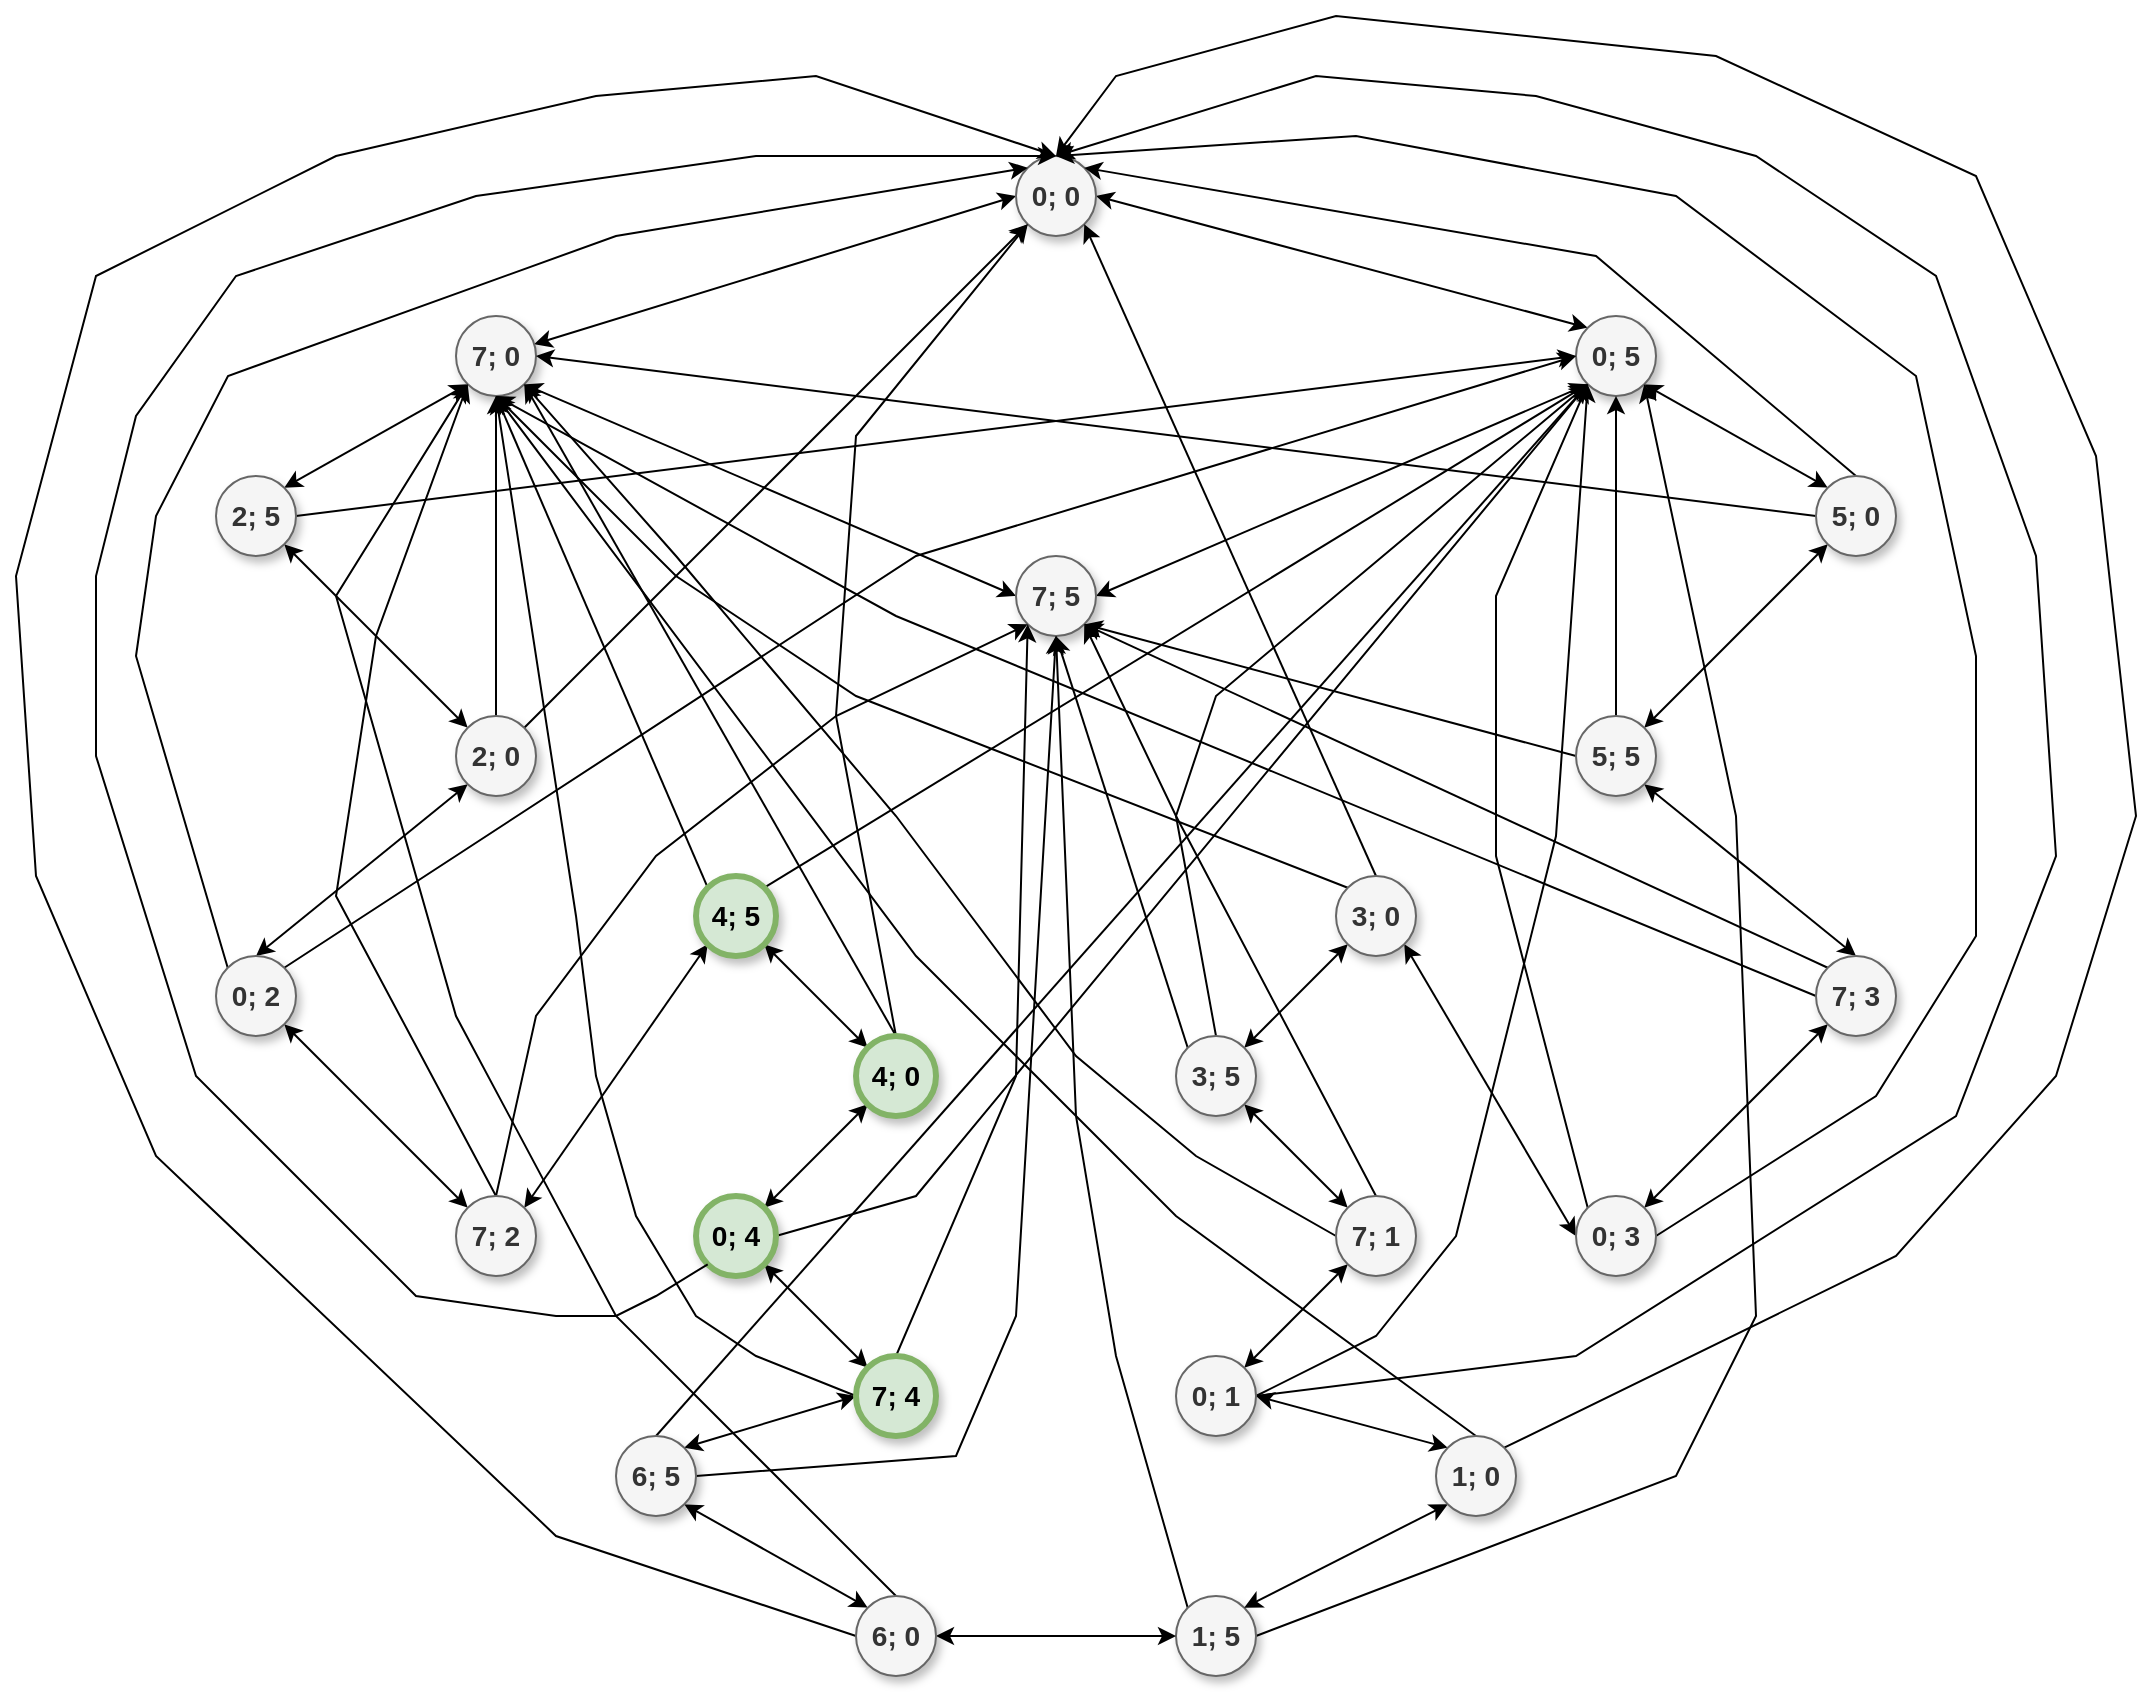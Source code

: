 <mxfile version="13.0.1" type="device"><diagram name="Page-1" id="42789a77-a242-8287-6e28-9cd8cfd52e62"><mxGraphModel dx="1296" dy="731" grid="1" gridSize="10" guides="1" tooltips="1" connect="1" arrows="1" fold="1" page="1" pageScale="1" pageWidth="1100" pageHeight="850" background="#ffffff" math="0" shadow="0"><root><mxCell id="0"/><mxCell id="1" parent="0"/><mxCell id="wdd4HYKXrObOSU22LNc4-3" style="rounded=0;orthogonalLoop=1;jettySize=auto;html=1;exitX=0;exitY=0.5;exitDx=0;exitDy=0;strokeColor=#000000;endArrow=classic;endFill=1;startArrow=classic;startFill=1;" edge="1" parent="1" source="1ea317790d2ca983-1" target="wdd4HYKXrObOSU22LNc4-2"><mxGeometry relative="1" as="geometry"/></mxCell><mxCell id="wdd4HYKXrObOSU22LNc4-5" style="edgeStyle=none;rounded=0;orthogonalLoop=1;jettySize=auto;html=1;exitX=1;exitY=0.5;exitDx=0;exitDy=0;entryX=0;entryY=0;entryDx=0;entryDy=0;strokeColor=#000000;endArrow=classic;endFill=1;startArrow=classic;startFill=1;" edge="1" parent="1" source="1ea317790d2ca983-1" target="wdd4HYKXrObOSU22LNc4-1"><mxGeometry relative="1" as="geometry"/></mxCell><mxCell id="1ea317790d2ca983-1" value="&lt;h3&gt;&lt;font face=&quot;Helvetica&quot;&gt;0; 0&lt;/font&gt;&lt;/h3&gt;" style="ellipse;whiteSpace=wrap;html=1;rounded=0;shadow=1;comic=0;labelBackgroundColor=none;strokeWidth=1;fontFamily=Verdana;fontSize=12;align=center;fillColor=#f5f5f5;strokeColor=#666666;fontColor=#333333;" parent="1" vertex="1"><mxGeometry x="520" y="80" width="40" height="40" as="geometry"/></mxCell><mxCell id="wdd4HYKXrObOSU22LNc4-15" style="edgeStyle=none;rounded=0;orthogonalLoop=1;jettySize=auto;html=1;exitX=0;exitY=1;exitDx=0;exitDy=0;entryX=1;entryY=0.5;entryDx=0;entryDy=0;endArrow=classic;endFill=1;strokeColor=#000000;startArrow=classic;startFill=1;" edge="1" parent="1" source="wdd4HYKXrObOSU22LNc4-1" target="wdd4HYKXrObOSU22LNc4-7"><mxGeometry relative="1" as="geometry"/></mxCell><mxCell id="wdd4HYKXrObOSU22LNc4-17" style="edgeStyle=none;rounded=0;orthogonalLoop=1;jettySize=auto;html=1;exitX=1;exitY=1;exitDx=0;exitDy=0;entryX=0;entryY=0;entryDx=0;entryDy=0;endArrow=classic;endFill=1;strokeColor=#000000;startArrow=classic;startFill=1;" edge="1" parent="1" source="wdd4HYKXrObOSU22LNc4-1" target="wdd4HYKXrObOSU22LNc4-11"><mxGeometry relative="1" as="geometry"/></mxCell><mxCell id="wdd4HYKXrObOSU22LNc4-1" value="&lt;h3&gt;&lt;font face=&quot;Helvetica&quot;&gt;0; 5&lt;/font&gt;&lt;/h3&gt;" style="ellipse;whiteSpace=wrap;html=1;rounded=0;shadow=1;comic=0;labelBackgroundColor=none;strokeWidth=1;fontFamily=Verdana;fontSize=12;align=center;fillColor=#f5f5f5;strokeColor=#666666;fontColor=#333333;" vertex="1" parent="1"><mxGeometry x="800" y="160" width="40" height="40" as="geometry"/></mxCell><mxCell id="wdd4HYKXrObOSU22LNc4-14" style="edgeStyle=none;rounded=0;orthogonalLoop=1;jettySize=auto;html=1;exitX=0;exitY=1;exitDx=0;exitDy=0;strokeColor=#000000;endArrow=classic;endFill=1;startArrow=classic;startFill=1;entryX=1;entryY=0;entryDx=0;entryDy=0;" edge="1" parent="1" source="wdd4HYKXrObOSU22LNc4-2" target="wdd4HYKXrObOSU22LNc4-6"><mxGeometry relative="1" as="geometry"><mxPoint x="150" y="250" as="targetPoint"/></mxGeometry></mxCell><mxCell id="wdd4HYKXrObOSU22LNc4-19" style="edgeStyle=none;rounded=0;orthogonalLoop=1;jettySize=auto;html=1;exitX=1;exitY=1;exitDx=0;exitDy=0;entryX=0;entryY=0.5;entryDx=0;entryDy=0;endArrow=classic;endFill=1;strokeColor=#000000;startArrow=classic;startFill=1;" edge="1" parent="1" source="wdd4HYKXrObOSU22LNc4-2" target="wdd4HYKXrObOSU22LNc4-7"><mxGeometry relative="1" as="geometry"/></mxCell><mxCell id="wdd4HYKXrObOSU22LNc4-2" value="&lt;h3&gt;&lt;font face=&quot;Helvetica&quot;&gt;7; 0&lt;/font&gt;&lt;/h3&gt;" style="ellipse;whiteSpace=wrap;html=1;rounded=0;shadow=1;comic=0;labelBackgroundColor=none;strokeWidth=1;fontFamily=Verdana;fontSize=12;align=center;fillColor=#f5f5f5;strokeColor=#666666;fontColor=#333333;" vertex="1" parent="1"><mxGeometry x="240" y="160" width="40" height="40" as="geometry"/></mxCell><mxCell id="wdd4HYKXrObOSU22LNc4-21" style="edgeStyle=none;rounded=0;orthogonalLoop=1;jettySize=auto;html=1;exitX=1;exitY=1;exitDx=0;exitDy=0;startArrow=classic;startFill=1;endArrow=classic;endFill=1;strokeColor=#000000;" edge="1" parent="1" source="wdd4HYKXrObOSU22LNc4-6" target="wdd4HYKXrObOSU22LNc4-20"><mxGeometry relative="1" as="geometry"/></mxCell><mxCell id="wdd4HYKXrObOSU22LNc4-22" style="edgeStyle=none;rounded=0;orthogonalLoop=1;jettySize=auto;html=1;exitX=1;exitY=0.5;exitDx=0;exitDy=0;entryX=0;entryY=0.5;entryDx=0;entryDy=0;startArrow=none;startFill=0;endArrow=classic;endFill=1;strokeColor=#000000;" edge="1" parent="1" source="wdd4HYKXrObOSU22LNc4-6" target="wdd4HYKXrObOSU22LNc4-1"><mxGeometry relative="1" as="geometry"/></mxCell><mxCell id="wdd4HYKXrObOSU22LNc4-6" value="&lt;h3&gt;&lt;font face=&quot;Helvetica&quot;&gt;2; 5&lt;/font&gt;&lt;/h3&gt;" style="ellipse;whiteSpace=wrap;html=1;rounded=0;shadow=1;comic=0;labelBackgroundColor=none;strokeWidth=1;fontFamily=Verdana;fontSize=12;align=center;fillColor=#f5f5f5;strokeColor=#666666;fontColor=#333333;" vertex="1" parent="1"><mxGeometry x="120" y="240" width="40" height="40" as="geometry"/></mxCell><mxCell id="wdd4HYKXrObOSU22LNc4-7" value="&lt;h3&gt;&lt;font face=&quot;Helvetica&quot;&gt;7; 5&lt;/font&gt;&lt;/h3&gt;" style="ellipse;whiteSpace=wrap;html=1;rounded=0;shadow=1;comic=0;labelBackgroundColor=none;strokeWidth=1;fontFamily=Verdana;fontSize=12;align=center;fillColor=#f5f5f5;strokeColor=#666666;fontColor=#333333;" vertex="1" parent="1"><mxGeometry x="520" y="280" width="40" height="40" as="geometry"/></mxCell><mxCell id="wdd4HYKXrObOSU22LNc4-24" style="edgeStyle=none;rounded=0;orthogonalLoop=1;jettySize=auto;html=1;exitX=0;exitY=1;exitDx=0;exitDy=0;entryX=1;entryY=0;entryDx=0;entryDy=0;startArrow=classic;startFill=1;endArrow=classic;endFill=1;strokeColor=#000000;" edge="1" parent="1" source="wdd4HYKXrObOSU22LNc4-11" target="wdd4HYKXrObOSU22LNc4-23"><mxGeometry relative="1" as="geometry"/></mxCell><mxCell id="wdd4HYKXrObOSU22LNc4-25" style="edgeStyle=none;rounded=0;orthogonalLoop=1;jettySize=auto;html=1;exitX=0.5;exitY=0;exitDx=0;exitDy=0;entryX=1;entryY=0;entryDx=0;entryDy=0;startArrow=none;startFill=0;endArrow=classic;endFill=1;strokeColor=#000000;" edge="1" parent="1" source="wdd4HYKXrObOSU22LNc4-11" target="1ea317790d2ca983-1"><mxGeometry relative="1" as="geometry"><Array as="points"><mxPoint x="810" y="130"/></Array></mxGeometry></mxCell><mxCell id="wdd4HYKXrObOSU22LNc4-27" style="rounded=0;orthogonalLoop=1;jettySize=auto;html=1;exitX=0;exitY=0.5;exitDx=0;exitDy=0;entryX=1;entryY=0.5;entryDx=0;entryDy=0;startArrow=none;startFill=0;endArrow=classic;endFill=1;strokeColor=#000000;" edge="1" parent="1" source="wdd4HYKXrObOSU22LNc4-11" target="wdd4HYKXrObOSU22LNc4-2"><mxGeometry relative="1" as="geometry"/></mxCell><mxCell id="wdd4HYKXrObOSU22LNc4-11" value="&lt;h3&gt;&lt;font face=&quot;Helvetica&quot;&gt;5; 0&lt;/font&gt;&lt;/h3&gt;" style="ellipse;whiteSpace=wrap;html=1;rounded=0;shadow=1;comic=0;labelBackgroundColor=none;strokeWidth=1;fontFamily=Verdana;fontSize=12;align=center;fillColor=#f5f5f5;strokeColor=#666666;fontColor=#333333;" vertex="1" parent="1"><mxGeometry x="920" y="240" width="40" height="40" as="geometry"/></mxCell><mxCell id="wdd4HYKXrObOSU22LNc4-28" style="edgeStyle=none;rounded=0;orthogonalLoop=1;jettySize=auto;html=1;exitX=0.5;exitY=0;exitDx=0;exitDy=0;startArrow=none;startFill=0;endArrow=classic;endFill=1;strokeColor=#000000;" edge="1" parent="1" source="wdd4HYKXrObOSU22LNc4-20"><mxGeometry relative="1" as="geometry"><mxPoint x="260" y="200" as="targetPoint"/></mxGeometry></mxCell><mxCell id="wdd4HYKXrObOSU22LNc4-29" style="edgeStyle=none;rounded=0;orthogonalLoop=1;jettySize=auto;html=1;exitX=1;exitY=0;exitDx=0;exitDy=0;entryX=0;entryY=1;entryDx=0;entryDy=0;startArrow=none;startFill=0;endArrow=classic;endFill=1;strokeColor=#000000;" edge="1" parent="1" source="wdd4HYKXrObOSU22LNc4-20" target="1ea317790d2ca983-1"><mxGeometry relative="1" as="geometry"/></mxCell><mxCell id="wdd4HYKXrObOSU22LNc4-35" style="edgeStyle=none;rounded=0;orthogonalLoop=1;jettySize=auto;html=1;exitX=0;exitY=1;exitDx=0;exitDy=0;entryX=0.5;entryY=0;entryDx=0;entryDy=0;startArrow=classic;startFill=1;endArrow=classic;endFill=1;strokeColor=#000000;" edge="1" parent="1" source="wdd4HYKXrObOSU22LNc4-20" target="wdd4HYKXrObOSU22LNc4-30"><mxGeometry relative="1" as="geometry"/></mxCell><mxCell id="wdd4HYKXrObOSU22LNc4-20" value="&lt;h3&gt;&lt;font face=&quot;Helvetica&quot;&gt;2; 0&lt;/font&gt;&lt;/h3&gt;" style="ellipse;whiteSpace=wrap;html=1;rounded=0;shadow=1;comic=0;labelBackgroundColor=none;strokeWidth=1;fontFamily=Verdana;fontSize=12;align=center;fillColor=#f5f5f5;strokeColor=#666666;fontColor=#333333;" vertex="1" parent="1"><mxGeometry x="240" y="360" width="40" height="40" as="geometry"/></mxCell><mxCell id="wdd4HYKXrObOSU22LNc4-31" style="edgeStyle=none;rounded=0;orthogonalLoop=1;jettySize=auto;html=1;exitX=0.5;exitY=0;exitDx=0;exitDy=0;entryX=0.5;entryY=1;entryDx=0;entryDy=0;startArrow=none;startFill=0;endArrow=classic;endFill=1;strokeColor=#000000;" edge="1" parent="1" source="wdd4HYKXrObOSU22LNc4-23" target="wdd4HYKXrObOSU22LNc4-1"><mxGeometry relative="1" as="geometry"/></mxCell><mxCell id="wdd4HYKXrObOSU22LNc4-32" style="edgeStyle=none;rounded=0;orthogonalLoop=1;jettySize=auto;html=1;exitX=0;exitY=0.5;exitDx=0;exitDy=0;entryX=1;entryY=1;entryDx=0;entryDy=0;startArrow=none;startFill=0;endArrow=classic;endFill=1;strokeColor=#000000;" edge="1" parent="1" source="wdd4HYKXrObOSU22LNc4-23" target="wdd4HYKXrObOSU22LNc4-7"><mxGeometry relative="1" as="geometry"/></mxCell><mxCell id="wdd4HYKXrObOSU22LNc4-34" style="edgeStyle=none;rounded=0;orthogonalLoop=1;jettySize=auto;html=1;exitX=1;exitY=1;exitDx=0;exitDy=0;entryX=0.5;entryY=0;entryDx=0;entryDy=0;startArrow=classic;startFill=1;endArrow=classic;endFill=1;strokeColor=#000000;" edge="1" parent="1" source="wdd4HYKXrObOSU22LNc4-23" target="wdd4HYKXrObOSU22LNc4-33"><mxGeometry relative="1" as="geometry"/></mxCell><mxCell id="wdd4HYKXrObOSU22LNc4-23" value="&lt;h3&gt;&lt;font face=&quot;Helvetica&quot;&gt;5; 5&lt;/font&gt;&lt;/h3&gt;" style="ellipse;whiteSpace=wrap;html=1;rounded=0;shadow=1;comic=0;labelBackgroundColor=none;strokeWidth=1;fontFamily=Verdana;fontSize=12;align=center;fillColor=#f5f5f5;strokeColor=#666666;fontColor=#333333;" vertex="1" parent="1"><mxGeometry x="800" y="360" width="40" height="40" as="geometry"/></mxCell><mxCell id="wdd4HYKXrObOSU22LNc4-36" style="edgeStyle=none;rounded=0;orthogonalLoop=1;jettySize=auto;html=1;exitX=0;exitY=0;exitDx=0;exitDy=0;entryX=0;entryY=0;entryDx=0;entryDy=0;startArrow=none;startFill=0;endArrow=classic;endFill=1;strokeColor=#000000;" edge="1" parent="1" source="wdd4HYKXrObOSU22LNc4-30" target="1ea317790d2ca983-1"><mxGeometry relative="1" as="geometry"><Array as="points"><mxPoint x="80" y="330"/><mxPoint x="90" y="260"/><mxPoint x="126" y="190"/><mxPoint x="320" y="120"/></Array></mxGeometry></mxCell><mxCell id="wdd4HYKXrObOSU22LNc4-38" style="edgeStyle=none;rounded=0;orthogonalLoop=1;jettySize=auto;html=1;exitX=1;exitY=1;exitDx=0;exitDy=0;startArrow=classic;startFill=1;endArrow=classic;endFill=1;strokeColor=#000000;" edge="1" parent="1" source="wdd4HYKXrObOSU22LNc4-30" target="wdd4HYKXrObOSU22LNc4-37"><mxGeometry relative="1" as="geometry"/></mxCell><mxCell id="wdd4HYKXrObOSU22LNc4-39" style="edgeStyle=none;rounded=0;orthogonalLoop=1;jettySize=auto;html=1;exitX=1;exitY=0;exitDx=0;exitDy=0;entryX=0;entryY=0.5;entryDx=0;entryDy=0;startArrow=none;startFill=0;endArrow=classic;endFill=1;strokeColor=#000000;" edge="1" parent="1" source="wdd4HYKXrObOSU22LNc4-30" target="wdd4HYKXrObOSU22LNc4-1"><mxGeometry relative="1" as="geometry"><Array as="points"><mxPoint x="470" y="280"/></Array></mxGeometry></mxCell><mxCell id="wdd4HYKXrObOSU22LNc4-30" value="&lt;h3&gt;&lt;font face=&quot;Helvetica&quot;&gt;0; 2&lt;/font&gt;&lt;/h3&gt;" style="ellipse;whiteSpace=wrap;html=1;rounded=0;shadow=1;comic=0;labelBackgroundColor=none;strokeWidth=1;fontFamily=Verdana;fontSize=12;align=center;fillColor=#f5f5f5;strokeColor=#666666;fontColor=#333333;" vertex="1" parent="1"><mxGeometry x="120" y="480" width="40" height="40" as="geometry"/></mxCell><mxCell id="wdd4HYKXrObOSU22LNc4-41" style="edgeStyle=none;rounded=0;orthogonalLoop=1;jettySize=auto;html=1;exitX=0;exitY=1;exitDx=0;exitDy=0;entryX=1;entryY=0;entryDx=0;entryDy=0;startArrow=classic;startFill=1;endArrow=classic;endFill=1;strokeColor=#000000;" edge="1" parent="1" source="wdd4HYKXrObOSU22LNc4-33" target="wdd4HYKXrObOSU22LNc4-40"><mxGeometry relative="1" as="geometry"/></mxCell><mxCell id="wdd4HYKXrObOSU22LNc4-42" style="edgeStyle=none;rounded=0;orthogonalLoop=1;jettySize=auto;html=1;exitX=0;exitY=0.5;exitDx=0;exitDy=0;startArrow=none;startFill=0;endArrow=classic;endFill=1;strokeColor=#000000;" edge="1" parent="1" source="wdd4HYKXrObOSU22LNc4-33"><mxGeometry relative="1" as="geometry"><mxPoint x="260" y="200" as="targetPoint"/><Array as="points"><mxPoint x="460" y="310"/></Array></mxGeometry></mxCell><mxCell id="wdd4HYKXrObOSU22LNc4-43" style="edgeStyle=none;rounded=0;orthogonalLoop=1;jettySize=auto;html=1;exitX=0;exitY=0;exitDx=0;exitDy=0;entryX=1;entryY=1;entryDx=0;entryDy=0;startArrow=none;startFill=0;endArrow=classic;endFill=1;strokeColor=#000000;" edge="1" parent="1" source="wdd4HYKXrObOSU22LNc4-33" target="wdd4HYKXrObOSU22LNc4-7"><mxGeometry relative="1" as="geometry"/></mxCell><mxCell id="wdd4HYKXrObOSU22LNc4-33" value="&lt;h3&gt;&lt;font face=&quot;Helvetica&quot;&gt;7; 3&lt;/font&gt;&lt;/h3&gt;" style="ellipse;whiteSpace=wrap;html=1;rounded=0;shadow=1;comic=0;labelBackgroundColor=none;strokeWidth=1;fontFamily=Verdana;fontSize=12;align=center;fillColor=#f5f5f5;strokeColor=#666666;fontColor=#333333;" vertex="1" parent="1"><mxGeometry x="920" y="480" width="40" height="40" as="geometry"/></mxCell><mxCell id="wdd4HYKXrObOSU22LNc4-45" style="edgeStyle=none;rounded=0;orthogonalLoop=1;jettySize=auto;html=1;exitX=1;exitY=0;exitDx=0;exitDy=0;entryX=0;entryY=1;entryDx=0;entryDy=0;startArrow=classic;startFill=1;endArrow=classic;endFill=1;strokeColor=#000000;" edge="1" parent="1" source="wdd4HYKXrObOSU22LNc4-37" target="wdd4HYKXrObOSU22LNc4-44"><mxGeometry relative="1" as="geometry"/></mxCell><mxCell id="wdd4HYKXrObOSU22LNc4-46" style="edgeStyle=none;rounded=0;orthogonalLoop=1;jettySize=auto;html=1;exitX=0.5;exitY=0;exitDx=0;exitDy=0;entryX=0;entryY=1;entryDx=0;entryDy=0;startArrow=none;startFill=0;endArrow=classic;endFill=1;strokeColor=#000000;" edge="1" parent="1" source="wdd4HYKXrObOSU22LNc4-37" target="wdd4HYKXrObOSU22LNc4-2"><mxGeometry relative="1" as="geometry"><Array as="points"><mxPoint x="180" y="450"/><mxPoint x="200" y="320"/></Array></mxGeometry></mxCell><mxCell id="wdd4HYKXrObOSU22LNc4-47" style="edgeStyle=none;rounded=0;orthogonalLoop=1;jettySize=auto;html=1;exitX=0.5;exitY=0;exitDx=0;exitDy=0;entryX=0;entryY=1;entryDx=0;entryDy=0;startArrow=none;startFill=0;endArrow=classic;endFill=1;strokeColor=#000000;" edge="1" parent="1" source="wdd4HYKXrObOSU22LNc4-37" target="wdd4HYKXrObOSU22LNc4-7"><mxGeometry relative="1" as="geometry"><Array as="points"><mxPoint x="280" y="510"/><mxPoint x="340" y="430"/><mxPoint x="430" y="360"/></Array></mxGeometry></mxCell><mxCell id="wdd4HYKXrObOSU22LNc4-37" value="&lt;h3&gt;&lt;font face=&quot;Helvetica&quot;&gt;7; 2&lt;/font&gt;&lt;/h3&gt;" style="ellipse;whiteSpace=wrap;html=1;rounded=0;shadow=1;comic=0;labelBackgroundColor=none;strokeWidth=1;fontFamily=Verdana;fontSize=12;align=center;fillColor=#f5f5f5;strokeColor=#666666;fontColor=#333333;" vertex="1" parent="1"><mxGeometry x="240" y="600" width="40" height="40" as="geometry"/></mxCell><mxCell id="wdd4HYKXrObOSU22LNc4-49" style="edgeStyle=none;rounded=0;orthogonalLoop=1;jettySize=auto;html=1;exitX=0;exitY=0;exitDx=0;exitDy=0;entryX=0;entryY=1;entryDx=0;entryDy=0;startArrow=none;startFill=0;endArrow=classic;endFill=1;strokeColor=#000000;" edge="1" parent="1" source="wdd4HYKXrObOSU22LNc4-40" target="wdd4HYKXrObOSU22LNc4-1"><mxGeometry relative="1" as="geometry"><Array as="points"><mxPoint x="760" y="430"/><mxPoint x="760" y="300"/></Array></mxGeometry></mxCell><mxCell id="wdd4HYKXrObOSU22LNc4-50" style="edgeStyle=none;rounded=0;orthogonalLoop=1;jettySize=auto;html=1;exitX=1;exitY=0.5;exitDx=0;exitDy=0;entryX=0.5;entryY=0;entryDx=0;entryDy=0;startArrow=none;startFill=0;endArrow=classic;endFill=1;strokeColor=#000000;" edge="1" parent="1" source="wdd4HYKXrObOSU22LNc4-40" target="1ea317790d2ca983-1"><mxGeometry relative="1" as="geometry"><Array as="points"><mxPoint x="950" y="550"/><mxPoint x="1000" y="470"/><mxPoint x="1000" y="330"/><mxPoint x="970" y="190"/><mxPoint x="850" y="100"/><mxPoint x="690" y="70"/></Array></mxGeometry></mxCell><mxCell id="wdd4HYKXrObOSU22LNc4-52" style="edgeStyle=none;rounded=0;orthogonalLoop=1;jettySize=auto;html=1;exitX=0;exitY=0.5;exitDx=0;exitDy=0;entryX=1;entryY=1;entryDx=0;entryDy=0;startArrow=classic;startFill=1;endArrow=classic;endFill=1;strokeColor=#000000;" edge="1" parent="1" source="wdd4HYKXrObOSU22LNc4-40" target="wdd4HYKXrObOSU22LNc4-51"><mxGeometry relative="1" as="geometry"/></mxCell><mxCell id="wdd4HYKXrObOSU22LNc4-40" value="&lt;h3&gt;&lt;font face=&quot;Helvetica&quot;&gt;0; 3&lt;/font&gt;&lt;/h3&gt;" style="ellipse;whiteSpace=wrap;html=1;rounded=0;shadow=1;comic=0;labelBackgroundColor=none;strokeWidth=1;fontFamily=Verdana;fontSize=12;align=center;fillColor=#f5f5f5;strokeColor=#666666;fontColor=#333333;" vertex="1" parent="1"><mxGeometry x="800" y="600" width="40" height="40" as="geometry"/></mxCell><mxCell id="wdd4HYKXrObOSU22LNc4-54" style="edgeStyle=none;rounded=0;orthogonalLoop=1;jettySize=auto;html=1;exitX=1;exitY=1;exitDx=0;exitDy=0;entryX=0;entryY=0;entryDx=0;entryDy=0;startArrow=classic;startFill=1;endArrow=classic;endFill=1;strokeColor=#000000;" edge="1" parent="1" source="wdd4HYKXrObOSU22LNc4-44" target="wdd4HYKXrObOSU22LNc4-53"><mxGeometry relative="1" as="geometry"/></mxCell><mxCell id="wdd4HYKXrObOSU22LNc4-55" style="edgeStyle=none;rounded=0;orthogonalLoop=1;jettySize=auto;html=1;exitX=1;exitY=0;exitDx=0;exitDy=0;entryX=0;entryY=1;entryDx=0;entryDy=0;startArrow=none;startFill=0;endArrow=classic;endFill=1;strokeColor=#000000;" edge="1" parent="1" source="wdd4HYKXrObOSU22LNc4-44" target="wdd4HYKXrObOSU22LNc4-1"><mxGeometry relative="1" as="geometry"/></mxCell><mxCell id="wdd4HYKXrObOSU22LNc4-56" style="edgeStyle=none;rounded=0;orthogonalLoop=1;jettySize=auto;html=1;exitX=0;exitY=0;exitDx=0;exitDy=0;entryX=0.5;entryY=1;entryDx=0;entryDy=0;startArrow=none;startFill=0;endArrow=classic;endFill=1;strokeColor=#000000;" edge="1" parent="1" source="wdd4HYKXrObOSU22LNc4-44" target="wdd4HYKXrObOSU22LNc4-2"><mxGeometry relative="1" as="geometry"/></mxCell><mxCell id="wdd4HYKXrObOSU22LNc4-44" value="&lt;h3&gt;&lt;font face=&quot;Helvetica&quot;&gt;4; 5&lt;/font&gt;&lt;/h3&gt;" style="ellipse;whiteSpace=wrap;html=1;rounded=0;shadow=1;comic=0;labelBackgroundColor=none;strokeWidth=3;fontFamily=Verdana;fontSize=12;align=center;fillColor=#d5e8d4;strokeColor=#82b366;" vertex="1" parent="1"><mxGeometry x="360" y="440" width="40" height="40" as="geometry"/></mxCell><mxCell id="wdd4HYKXrObOSU22LNc4-57" style="edgeStyle=none;rounded=0;orthogonalLoop=1;jettySize=auto;html=1;exitX=0.5;exitY=0;exitDx=0;exitDy=0;entryX=1;entryY=1;entryDx=0;entryDy=0;startArrow=none;startFill=0;endArrow=classic;endFill=1;strokeColor=#000000;" edge="1" parent="1" source="wdd4HYKXrObOSU22LNc4-51" target="1ea317790d2ca983-1"><mxGeometry relative="1" as="geometry"/></mxCell><mxCell id="wdd4HYKXrObOSU22LNc4-58" style="edgeStyle=none;rounded=0;orthogonalLoop=1;jettySize=auto;html=1;exitX=0;exitY=0;exitDx=0;exitDy=0;entryX=0.5;entryY=1;entryDx=0;entryDy=0;startArrow=none;startFill=0;endArrow=classic;endFill=1;strokeColor=#000000;" edge="1" parent="1" source="wdd4HYKXrObOSU22LNc4-51" target="wdd4HYKXrObOSU22LNc4-2"><mxGeometry relative="1" as="geometry"><Array as="points"><mxPoint x="440" y="350"/><mxPoint x="350" y="290"/></Array></mxGeometry></mxCell><mxCell id="wdd4HYKXrObOSU22LNc4-60" style="edgeStyle=none;rounded=0;orthogonalLoop=1;jettySize=auto;html=1;exitX=0;exitY=1;exitDx=0;exitDy=0;entryX=1;entryY=0;entryDx=0;entryDy=0;startArrow=classic;startFill=1;endArrow=classic;endFill=1;strokeColor=#000000;" edge="1" parent="1" source="wdd4HYKXrObOSU22LNc4-51" target="wdd4HYKXrObOSU22LNc4-59"><mxGeometry relative="1" as="geometry"/></mxCell><mxCell id="wdd4HYKXrObOSU22LNc4-51" value="&lt;h3&gt;&lt;font face=&quot;Helvetica&quot;&gt;3; 0&lt;/font&gt;&lt;/h3&gt;" style="ellipse;whiteSpace=wrap;html=1;rounded=0;shadow=1;comic=0;labelBackgroundColor=none;strokeWidth=1;fontFamily=Verdana;fontSize=12;align=center;fillColor=#f5f5f5;strokeColor=#666666;fontColor=#333333;" vertex="1" parent="1"><mxGeometry x="680" y="440" width="40" height="40" as="geometry"/></mxCell><mxCell id="wdd4HYKXrObOSU22LNc4-63" style="edgeStyle=none;rounded=0;orthogonalLoop=1;jettySize=auto;html=1;exitX=0;exitY=1;exitDx=0;exitDy=0;entryX=1;entryY=0;entryDx=0;entryDy=0;startArrow=classic;startFill=1;endArrow=classic;endFill=1;strokeColor=#000000;" edge="1" parent="1" source="wdd4HYKXrObOSU22LNc4-53" target="wdd4HYKXrObOSU22LNc4-62"><mxGeometry relative="1" as="geometry"/></mxCell><mxCell id="wdd4HYKXrObOSU22LNc4-67" style="edgeStyle=none;rounded=0;orthogonalLoop=1;jettySize=auto;html=1;exitX=0.5;exitY=0;exitDx=0;exitDy=0;entryX=1;entryY=1;entryDx=0;entryDy=0;startArrow=none;startFill=0;endArrow=classic;endFill=1;strokeColor=#000000;" edge="1" parent="1" source="wdd4HYKXrObOSU22LNc4-53" target="wdd4HYKXrObOSU22LNc4-2"><mxGeometry relative="1" as="geometry"/></mxCell><mxCell id="wdd4HYKXrObOSU22LNc4-68" style="edgeStyle=none;rounded=0;orthogonalLoop=1;jettySize=auto;html=1;exitX=0.5;exitY=0;exitDx=0;exitDy=0;entryX=0;entryY=1;entryDx=0;entryDy=0;startArrow=none;startFill=0;endArrow=classic;endFill=1;strokeColor=#000000;" edge="1" parent="1" source="wdd4HYKXrObOSU22LNc4-53" target="1ea317790d2ca983-1"><mxGeometry relative="1" as="geometry"><Array as="points"><mxPoint x="430" y="360"/><mxPoint x="440" y="220"/></Array></mxGeometry></mxCell><mxCell id="wdd4HYKXrObOSU22LNc4-53" value="&lt;h3&gt;&lt;font face=&quot;Helvetica&quot;&gt;4; 0&lt;/font&gt;&lt;/h3&gt;" style="ellipse;whiteSpace=wrap;html=1;rounded=0;shadow=1;comic=0;labelBackgroundColor=none;strokeWidth=3;fontFamily=Verdana;fontSize=12;align=center;fillColor=#d5e8d4;strokeColor=#82b366;" vertex="1" parent="1"><mxGeometry x="440" y="520" width="40" height="40" as="geometry"/></mxCell><mxCell id="wdd4HYKXrObOSU22LNc4-64" style="edgeStyle=none;rounded=0;orthogonalLoop=1;jettySize=auto;html=1;exitX=1;exitY=1;exitDx=0;exitDy=0;startArrow=classic;startFill=1;endArrow=classic;endFill=1;strokeColor=#000000;" edge="1" parent="1" source="wdd4HYKXrObOSU22LNc4-59" target="wdd4HYKXrObOSU22LNc4-61"><mxGeometry relative="1" as="geometry"/></mxCell><mxCell id="wdd4HYKXrObOSU22LNc4-65" style="edgeStyle=none;rounded=0;orthogonalLoop=1;jettySize=auto;html=1;exitX=0.5;exitY=0;exitDx=0;exitDy=0;entryX=0;entryY=1;entryDx=0;entryDy=0;startArrow=none;startFill=0;endArrow=classic;endFill=1;strokeColor=#000000;" edge="1" parent="1" source="wdd4HYKXrObOSU22LNc4-59" target="wdd4HYKXrObOSU22LNc4-1"><mxGeometry relative="1" as="geometry"><Array as="points"><mxPoint x="600" y="410"/><mxPoint x="620" y="350"/></Array></mxGeometry></mxCell><mxCell id="wdd4HYKXrObOSU22LNc4-66" style="edgeStyle=none;rounded=0;orthogonalLoop=1;jettySize=auto;html=1;exitX=0;exitY=0;exitDx=0;exitDy=0;entryX=0.5;entryY=1;entryDx=0;entryDy=0;startArrow=none;startFill=0;endArrow=classic;endFill=1;strokeColor=#000000;" edge="1" parent="1" source="wdd4HYKXrObOSU22LNc4-59" target="wdd4HYKXrObOSU22LNc4-7"><mxGeometry relative="1" as="geometry"/></mxCell><mxCell id="wdd4HYKXrObOSU22LNc4-59" value="&lt;h3&gt;&lt;font face=&quot;Helvetica&quot;&gt;3; 5&lt;/font&gt;&lt;/h3&gt;" style="ellipse;whiteSpace=wrap;html=1;rounded=0;shadow=1;comic=0;labelBackgroundColor=none;strokeWidth=1;fontFamily=Verdana;fontSize=12;align=center;fillColor=#f5f5f5;strokeColor=#666666;fontColor=#333333;" vertex="1" parent="1"><mxGeometry x="600" y="520" width="40" height="40" as="geometry"/></mxCell><mxCell id="wdd4HYKXrObOSU22LNc4-72" style="edgeStyle=none;rounded=0;orthogonalLoop=1;jettySize=auto;html=1;exitX=0;exitY=1;exitDx=0;exitDy=0;entryX=1;entryY=0;entryDx=0;entryDy=0;startArrow=classic;startFill=1;endArrow=classic;endFill=1;strokeColor=#000000;" edge="1" parent="1" source="wdd4HYKXrObOSU22LNc4-61" target="wdd4HYKXrObOSU22LNc4-69"><mxGeometry relative="1" as="geometry"/></mxCell><mxCell id="wdd4HYKXrObOSU22LNc4-75" style="edgeStyle=none;rounded=0;orthogonalLoop=1;jettySize=auto;html=1;exitX=0;exitY=0.5;exitDx=0;exitDy=0;entryX=1;entryY=1;entryDx=0;entryDy=0;startArrow=none;startFill=0;endArrow=classic;endFill=1;strokeColor=#000000;" edge="1" parent="1" source="wdd4HYKXrObOSU22LNc4-61" target="wdd4HYKXrObOSU22LNc4-2"><mxGeometry relative="1" as="geometry"><Array as="points"><mxPoint x="610" y="580"/><mxPoint x="550" y="530"/><mxPoint x="460" y="410"/><mxPoint x="350" y="280"/></Array></mxGeometry></mxCell><mxCell id="wdd4HYKXrObOSU22LNc4-76" style="edgeStyle=none;rounded=0;orthogonalLoop=1;jettySize=auto;html=1;exitX=0.5;exitY=0;exitDx=0;exitDy=0;entryX=1;entryY=1;entryDx=0;entryDy=0;startArrow=none;startFill=0;endArrow=classic;endFill=1;strokeColor=#000000;" edge="1" parent="1" source="wdd4HYKXrObOSU22LNc4-61" target="wdd4HYKXrObOSU22LNc4-7"><mxGeometry relative="1" as="geometry"><Array as="points"><mxPoint x="600" y="410"/></Array></mxGeometry></mxCell><mxCell id="wdd4HYKXrObOSU22LNc4-61" value="&lt;h3&gt;&lt;font face=&quot;Helvetica&quot;&gt;7; 1&lt;/font&gt;&lt;/h3&gt;" style="ellipse;whiteSpace=wrap;html=1;rounded=0;shadow=1;comic=0;labelBackgroundColor=none;strokeWidth=1;fontFamily=Verdana;fontSize=12;align=center;fillColor=#f5f5f5;strokeColor=#666666;fontColor=#333333;" vertex="1" parent="1"><mxGeometry x="680" y="600" width="40" height="40" as="geometry"/></mxCell><mxCell id="wdd4HYKXrObOSU22LNc4-71" style="edgeStyle=none;rounded=0;orthogonalLoop=1;jettySize=auto;html=1;exitX=1;exitY=1;exitDx=0;exitDy=0;startArrow=classic;startFill=1;endArrow=classic;endFill=1;strokeColor=#000000;" edge="1" parent="1" source="wdd4HYKXrObOSU22LNc4-62" target="wdd4HYKXrObOSU22LNc4-70"><mxGeometry relative="1" as="geometry"/></mxCell><mxCell id="wdd4HYKXrObOSU22LNc4-74" style="edgeStyle=none;rounded=0;orthogonalLoop=1;jettySize=auto;html=1;exitX=1;exitY=0.5;exitDx=0;exitDy=0;entryX=0;entryY=1;entryDx=0;entryDy=0;startArrow=none;startFill=0;endArrow=classic;endFill=1;strokeColor=#000000;" edge="1" parent="1" source="wdd4HYKXrObOSU22LNc4-62" target="wdd4HYKXrObOSU22LNc4-1"><mxGeometry relative="1" as="geometry"><Array as="points"><mxPoint x="470" y="600"/></Array></mxGeometry></mxCell><mxCell id="wdd4HYKXrObOSU22LNc4-62" value="&lt;h3&gt;&lt;font face=&quot;Helvetica&quot;&gt;0; 4&lt;/font&gt;&lt;/h3&gt;" style="ellipse;whiteSpace=wrap;html=1;rounded=0;shadow=1;comic=0;labelBackgroundColor=none;strokeWidth=3;fontFamily=Verdana;fontSize=12;align=center;fillColor=#d5e8d4;strokeColor=#82b366;" vertex="1" parent="1"><mxGeometry x="360" y="600" width="40" height="40" as="geometry"/></mxCell><mxCell id="wdd4HYKXrObOSU22LNc4-87" style="edgeStyle=none;rounded=0;orthogonalLoop=1;jettySize=auto;html=1;entryX=0;entryY=0;entryDx=0;entryDy=0;startArrow=classic;startFill=1;endArrow=classic;endFill=1;strokeColor=#000000;exitX=1;exitY=0.5;exitDx=0;exitDy=0;" edge="1" parent="1" source="wdd4HYKXrObOSU22LNc4-69" target="wdd4HYKXrObOSU22LNc4-83"><mxGeometry relative="1" as="geometry"><mxPoint x="640" y="704" as="sourcePoint"/></mxGeometry></mxCell><mxCell id="wdd4HYKXrObOSU22LNc4-88" style="edgeStyle=none;rounded=0;orthogonalLoop=1;jettySize=auto;html=1;exitX=1;exitY=0.5;exitDx=0;exitDy=0;entryX=0.5;entryY=0;entryDx=0;entryDy=0;startArrow=none;startFill=0;endArrow=classic;endFill=1;strokeColor=#000000;" edge="1" parent="1" source="wdd4HYKXrObOSU22LNc4-69" target="1ea317790d2ca983-1"><mxGeometry relative="1" as="geometry"><Array as="points"><mxPoint x="800" y="680"/><mxPoint x="990" y="560"/><mxPoint x="1040" y="430"/><mxPoint x="1030" y="280"/><mxPoint x="980" y="140"/><mxPoint x="890" y="80"/><mxPoint x="780" y="50"/><mxPoint x="670" y="40"/></Array></mxGeometry></mxCell><mxCell id="wdd4HYKXrObOSU22LNc4-89" style="edgeStyle=none;rounded=0;orthogonalLoop=1;jettySize=auto;html=1;exitX=1;exitY=0.5;exitDx=0;exitDy=0;entryX=0;entryY=1;entryDx=0;entryDy=0;startArrow=none;startFill=0;endArrow=classic;endFill=1;strokeColor=#000000;" edge="1" parent="1" source="wdd4HYKXrObOSU22LNc4-69" target="wdd4HYKXrObOSU22LNc4-1"><mxGeometry relative="1" as="geometry"><Array as="points"><mxPoint x="700" y="670"/><mxPoint x="740" y="620"/><mxPoint x="790" y="420"/></Array></mxGeometry></mxCell><mxCell id="wdd4HYKXrObOSU22LNc4-69" value="&lt;h3&gt;&lt;font face=&quot;Helvetica&quot;&gt;0; 1&lt;/font&gt;&lt;/h3&gt;" style="ellipse;whiteSpace=wrap;html=1;rounded=0;shadow=1;comic=0;labelBackgroundColor=none;strokeWidth=1;fontFamily=Verdana;fontSize=12;align=center;fillColor=#f5f5f5;strokeColor=#666666;fontColor=#333333;" vertex="1" parent="1"><mxGeometry x="600" y="680" width="40" height="40" as="geometry"/></mxCell><mxCell id="wdd4HYKXrObOSU22LNc4-73" style="edgeStyle=none;rounded=0;orthogonalLoop=1;jettySize=auto;html=1;entryX=0.5;entryY=0;entryDx=0;entryDy=0;startArrow=none;startFill=0;endArrow=classic;endFill=1;strokeColor=#000000;exitX=0;exitY=1;exitDx=0;exitDy=0;" edge="1" parent="1" source="wdd4HYKXrObOSU22LNc4-62" target="1ea317790d2ca983-1"><mxGeometry relative="1" as="geometry"><mxPoint x="350" y="620" as="sourcePoint"/><Array as="points"><mxPoint x="340" y="650"/><mxPoint x="320" y="660"/><mxPoint x="290" y="660"/><mxPoint x="220" y="650"/><mxPoint x="110" y="540"/><mxPoint x="60" y="380"/><mxPoint x="60" y="290"/><mxPoint x="80" y="210"/><mxPoint x="130" y="140"/><mxPoint x="250" y="100"/><mxPoint x="390" y="80"/></Array></mxGeometry></mxCell><mxCell id="wdd4HYKXrObOSU22LNc4-77" style="edgeStyle=none;rounded=0;orthogonalLoop=1;jettySize=auto;html=1;exitX=0;exitY=0.5;exitDx=0;exitDy=0;startArrow=none;startFill=0;endArrow=classic;endFill=1;strokeColor=#000000;entryX=0.5;entryY=1;entryDx=0;entryDy=0;" edge="1" parent="1" source="wdd4HYKXrObOSU22LNc4-70" target="wdd4HYKXrObOSU22LNc4-2"><mxGeometry relative="1" as="geometry"><mxPoint x="260" y="210" as="targetPoint"/><Array as="points"><mxPoint x="390" y="680"/><mxPoint x="360" y="660"/><mxPoint x="330" y="610"/><mxPoint x="310" y="540"/><mxPoint x="300" y="460"/></Array></mxGeometry></mxCell><mxCell id="wdd4HYKXrObOSU22LNc4-79" style="edgeStyle=none;rounded=0;orthogonalLoop=1;jettySize=auto;html=1;exitX=0.5;exitY=0;exitDx=0;exitDy=0;entryX=0;entryY=1;entryDx=0;entryDy=0;startArrow=none;startFill=0;endArrow=classic;endFill=1;strokeColor=#000000;" edge="1" parent="1" source="wdd4HYKXrObOSU22LNc4-70" target="wdd4HYKXrObOSU22LNc4-7"><mxGeometry relative="1" as="geometry"><Array as="points"><mxPoint x="520" y="540"/></Array></mxGeometry></mxCell><mxCell id="wdd4HYKXrObOSU22LNc4-84" style="edgeStyle=none;rounded=0;orthogonalLoop=1;jettySize=auto;html=1;exitX=0;exitY=0.5;exitDx=0;exitDy=0;entryX=1;entryY=0;entryDx=0;entryDy=0;startArrow=classic;startFill=1;endArrow=classic;endFill=1;strokeColor=#000000;" edge="1" parent="1" source="wdd4HYKXrObOSU22LNc4-70" target="wdd4HYKXrObOSU22LNc4-80"><mxGeometry relative="1" as="geometry"/></mxCell><mxCell id="wdd4HYKXrObOSU22LNc4-70" value="&lt;h3&gt;&lt;font face=&quot;Helvetica&quot;&gt;7; 4&lt;/font&gt;&lt;/h3&gt;" style="ellipse;whiteSpace=wrap;html=1;rounded=0;shadow=1;comic=0;labelBackgroundColor=none;strokeWidth=3;fontFamily=Verdana;fontSize=12;align=center;fillColor=#d5e8d4;strokeColor=#82b366;" vertex="1" parent="1"><mxGeometry x="440" y="680" width="40" height="40" as="geometry"/></mxCell><mxCell id="wdd4HYKXrObOSU22LNc4-91" style="edgeStyle=none;curved=1;orthogonalLoop=1;jettySize=auto;html=1;exitX=1;exitY=1;exitDx=0;exitDy=0;entryX=0;entryY=0;entryDx=0;entryDy=0;startArrow=classic;startFill=1;endArrow=classic;endFill=1;strokeColor=#000000;" edge="1" parent="1" source="wdd4HYKXrObOSU22LNc4-80" target="wdd4HYKXrObOSU22LNc4-82"><mxGeometry relative="1" as="geometry"/></mxCell><mxCell id="wdd4HYKXrObOSU22LNc4-95" style="edgeStyle=none;rounded=0;orthogonalLoop=1;jettySize=auto;html=1;exitX=1;exitY=0.5;exitDx=0;exitDy=0;entryX=0.5;entryY=1;entryDx=0;entryDy=0;startArrow=none;startFill=0;endArrow=classic;endFill=1;strokeColor=#000000;" edge="1" parent="1" source="wdd4HYKXrObOSU22LNc4-80" target="wdd4HYKXrObOSU22LNc4-7"><mxGeometry relative="1" as="geometry"><Array as="points"><mxPoint x="490" y="730"/><mxPoint x="520" y="660"/></Array></mxGeometry></mxCell><mxCell id="wdd4HYKXrObOSU22LNc4-96" style="edgeStyle=none;rounded=0;orthogonalLoop=1;jettySize=auto;html=1;exitX=0.5;exitY=0;exitDx=0;exitDy=0;entryX=0;entryY=1;entryDx=0;entryDy=0;startArrow=none;startFill=0;endArrow=classic;endFill=1;strokeColor=#000000;" edge="1" parent="1" source="wdd4HYKXrObOSU22LNc4-80" target="wdd4HYKXrObOSU22LNc4-1"><mxGeometry relative="1" as="geometry"/></mxCell><mxCell id="wdd4HYKXrObOSU22LNc4-80" value="&lt;h3&gt;&lt;font face=&quot;Helvetica&quot;&gt;6; 5&lt;/font&gt;&lt;/h3&gt;" style="ellipse;whiteSpace=wrap;html=1;rounded=0;shadow=1;comic=0;labelBackgroundColor=none;strokeWidth=1;fontFamily=Verdana;fontSize=12;align=center;fillColor=#f5f5f5;strokeColor=#666666;fontColor=#333333;" vertex="1" parent="1"><mxGeometry x="320" y="720" width="40" height="40" as="geometry"/></mxCell><mxCell id="wdd4HYKXrObOSU22LNc4-97" style="edgeStyle=none;rounded=0;orthogonalLoop=1;jettySize=auto;html=1;exitX=0;exitY=0;exitDx=0;exitDy=0;entryX=0.5;entryY=1;entryDx=0;entryDy=0;startArrow=none;startFill=0;endArrow=classic;endFill=1;strokeColor=#000000;" edge="1" parent="1" source="wdd4HYKXrObOSU22LNc4-81" target="wdd4HYKXrObOSU22LNc4-7"><mxGeometry relative="1" as="geometry"><Array as="points"><mxPoint x="570" y="680"/><mxPoint x="550" y="560"/></Array></mxGeometry></mxCell><mxCell id="wdd4HYKXrObOSU22LNc4-98" style="edgeStyle=none;rounded=0;orthogonalLoop=1;jettySize=auto;html=1;exitX=1;exitY=0.5;exitDx=0;exitDy=0;entryX=1;entryY=1;entryDx=0;entryDy=0;startArrow=none;startFill=0;endArrow=classic;endFill=1;strokeColor=#000000;" edge="1" parent="1" source="wdd4HYKXrObOSU22LNc4-81" target="wdd4HYKXrObOSU22LNc4-1"><mxGeometry relative="1" as="geometry"><Array as="points"><mxPoint x="850" y="740"/><mxPoint x="890" y="660"/><mxPoint x="880" y="410"/></Array></mxGeometry></mxCell><mxCell id="wdd4HYKXrObOSU22LNc4-81" value="&lt;h3&gt;&lt;font face=&quot;Helvetica&quot;&gt;1; 5&lt;/font&gt;&lt;/h3&gt;" style="ellipse;whiteSpace=wrap;html=1;rounded=0;shadow=1;comic=0;labelBackgroundColor=none;strokeWidth=1;fontFamily=Verdana;fontSize=12;align=center;fillColor=#f5f5f5;strokeColor=#666666;fontColor=#333333;" vertex="1" parent="1"><mxGeometry x="600" y="800" width="40" height="40" as="geometry"/></mxCell><mxCell id="wdd4HYKXrObOSU22LNc4-92" style="edgeStyle=none;curved=1;orthogonalLoop=1;jettySize=auto;html=1;exitX=1;exitY=0.5;exitDx=0;exitDy=0;entryX=0;entryY=0.5;entryDx=0;entryDy=0;startArrow=classic;startFill=1;endArrow=classic;endFill=1;strokeColor=#000000;" edge="1" parent="1" source="wdd4HYKXrObOSU22LNc4-82" target="wdd4HYKXrObOSU22LNc4-81"><mxGeometry relative="1" as="geometry"/></mxCell><mxCell id="wdd4HYKXrObOSU22LNc4-99" style="edgeStyle=none;rounded=0;orthogonalLoop=1;jettySize=auto;html=1;exitX=0;exitY=0.5;exitDx=0;exitDy=0;startArrow=none;startFill=0;endArrow=classic;endFill=1;strokeColor=#000000;entryX=0.5;entryY=0;entryDx=0;entryDy=0;" edge="1" parent="1" source="wdd4HYKXrObOSU22LNc4-82" target="1ea317790d2ca983-1"><mxGeometry relative="1" as="geometry"><mxPoint x="520" y="160" as="targetPoint"/><Array as="points"><mxPoint x="290" y="770"/><mxPoint x="90" y="580"/><mxPoint x="30" y="440"/><mxPoint x="20" y="290"/><mxPoint x="60" y="140"/><mxPoint x="180" y="80"/><mxPoint x="310" y="50"/><mxPoint x="420" y="40"/></Array></mxGeometry></mxCell><mxCell id="wdd4HYKXrObOSU22LNc4-100" style="edgeStyle=none;rounded=0;orthogonalLoop=1;jettySize=auto;html=1;exitX=0.5;exitY=0;exitDx=0;exitDy=0;entryX=0;entryY=1;entryDx=0;entryDy=0;startArrow=none;startFill=0;endArrow=classic;endFill=1;strokeColor=#000000;" edge="1" parent="1" source="wdd4HYKXrObOSU22LNc4-82" target="wdd4HYKXrObOSU22LNc4-2"><mxGeometry relative="1" as="geometry"><Array as="points"><mxPoint x="320" y="660"/><mxPoint x="240" y="510"/><mxPoint x="180" y="300"/></Array></mxGeometry></mxCell><mxCell id="wdd4HYKXrObOSU22LNc4-82" value="&lt;h3&gt;&lt;font face=&quot;Helvetica&quot;&gt;6; 0&lt;/font&gt;&lt;/h3&gt;" style="ellipse;whiteSpace=wrap;html=1;rounded=0;shadow=1;comic=0;labelBackgroundColor=none;strokeWidth=1;fontFamily=Verdana;fontSize=12;align=center;fillColor=#f5f5f5;strokeColor=#666666;fontColor=#333333;" vertex="1" parent="1"><mxGeometry x="440" y="800" width="40" height="40" as="geometry"/></mxCell><mxCell id="wdd4HYKXrObOSU22LNc4-90" style="edgeStyle=none;curved=1;orthogonalLoop=1;jettySize=auto;html=1;exitX=0;exitY=1;exitDx=0;exitDy=0;entryX=1;entryY=0;entryDx=0;entryDy=0;startArrow=classic;startFill=1;endArrow=classic;endFill=1;strokeColor=#000000;" edge="1" parent="1" source="wdd4HYKXrObOSU22LNc4-83" target="wdd4HYKXrObOSU22LNc4-81"><mxGeometry relative="1" as="geometry"/></mxCell><mxCell id="wdd4HYKXrObOSU22LNc4-93" style="edgeStyle=none;orthogonalLoop=1;jettySize=auto;html=1;exitX=0.5;exitY=0;exitDx=0;exitDy=0;entryX=0.5;entryY=1;entryDx=0;entryDy=0;startArrow=none;startFill=0;endArrow=classic;endFill=1;strokeColor=#000000;rounded=0;" edge="1" parent="1" source="wdd4HYKXrObOSU22LNc4-83" target="wdd4HYKXrObOSU22LNc4-2"><mxGeometry relative="1" as="geometry"><Array as="points"><mxPoint x="600" y="610"/><mxPoint x="470" y="480"/></Array></mxGeometry></mxCell><mxCell id="wdd4HYKXrObOSU22LNc4-94" style="edgeStyle=none;orthogonalLoop=1;jettySize=auto;html=1;exitX=1;exitY=0;exitDx=0;exitDy=0;entryX=0.5;entryY=0;entryDx=0;entryDy=0;startArrow=none;startFill=0;endArrow=classic;endFill=1;strokeColor=#000000;rounded=0;" edge="1" parent="1" source="wdd4HYKXrObOSU22LNc4-83" target="1ea317790d2ca983-1"><mxGeometry relative="1" as="geometry"><Array as="points"><mxPoint x="960" y="630"/><mxPoint x="1040" y="540"/><mxPoint x="1080" y="410"/><mxPoint x="1060" y="230"/><mxPoint x="1000" y="90"/><mxPoint x="870" y="30"/><mxPoint x="680" y="10"/><mxPoint x="570" y="40"/></Array></mxGeometry></mxCell><mxCell id="wdd4HYKXrObOSU22LNc4-83" value="&lt;h3&gt;&lt;font face=&quot;Helvetica&quot;&gt;1; 0&lt;/font&gt;&lt;/h3&gt;" style="ellipse;whiteSpace=wrap;html=1;rounded=0;shadow=1;comic=0;labelBackgroundColor=none;strokeWidth=1;fontFamily=Verdana;fontSize=12;align=center;fillColor=#f5f5f5;strokeColor=#666666;fontColor=#333333;" vertex="1" parent="1"><mxGeometry x="730" y="720" width="40" height="40" as="geometry"/></mxCell></root></mxGraphModel></diagram></mxfile>